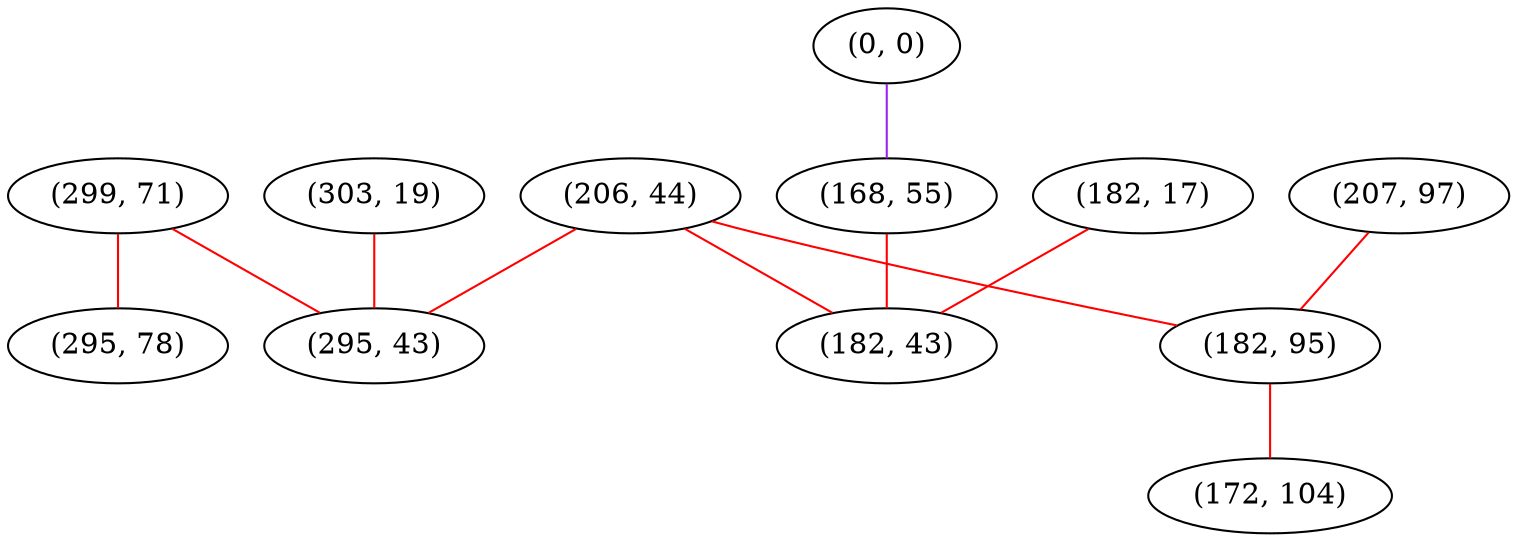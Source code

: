 graph "" {
"(299, 71)";
"(295, 78)";
"(0, 0)";
"(168, 55)";
"(182, 17)";
"(207, 97)";
"(206, 44)";
"(303, 19)";
"(182, 43)";
"(295, 43)";
"(182, 95)";
"(172, 104)";
"(299, 71)" -- "(295, 43)"  [color=red, key=0, weight=1];
"(299, 71)" -- "(295, 78)"  [color=red, key=0, weight=1];
"(0, 0)" -- "(168, 55)"  [color=purple, key=0, weight=4];
"(168, 55)" -- "(182, 43)"  [color=red, key=0, weight=1];
"(182, 17)" -- "(182, 43)"  [color=red, key=0, weight=1];
"(207, 97)" -- "(182, 95)"  [color=red, key=0, weight=1];
"(206, 44)" -- "(182, 43)"  [color=red, key=0, weight=1];
"(206, 44)" -- "(295, 43)"  [color=red, key=0, weight=1];
"(206, 44)" -- "(182, 95)"  [color=red, key=0, weight=1];
"(303, 19)" -- "(295, 43)"  [color=red, key=0, weight=1];
"(182, 95)" -- "(172, 104)"  [color=red, key=0, weight=1];
}

